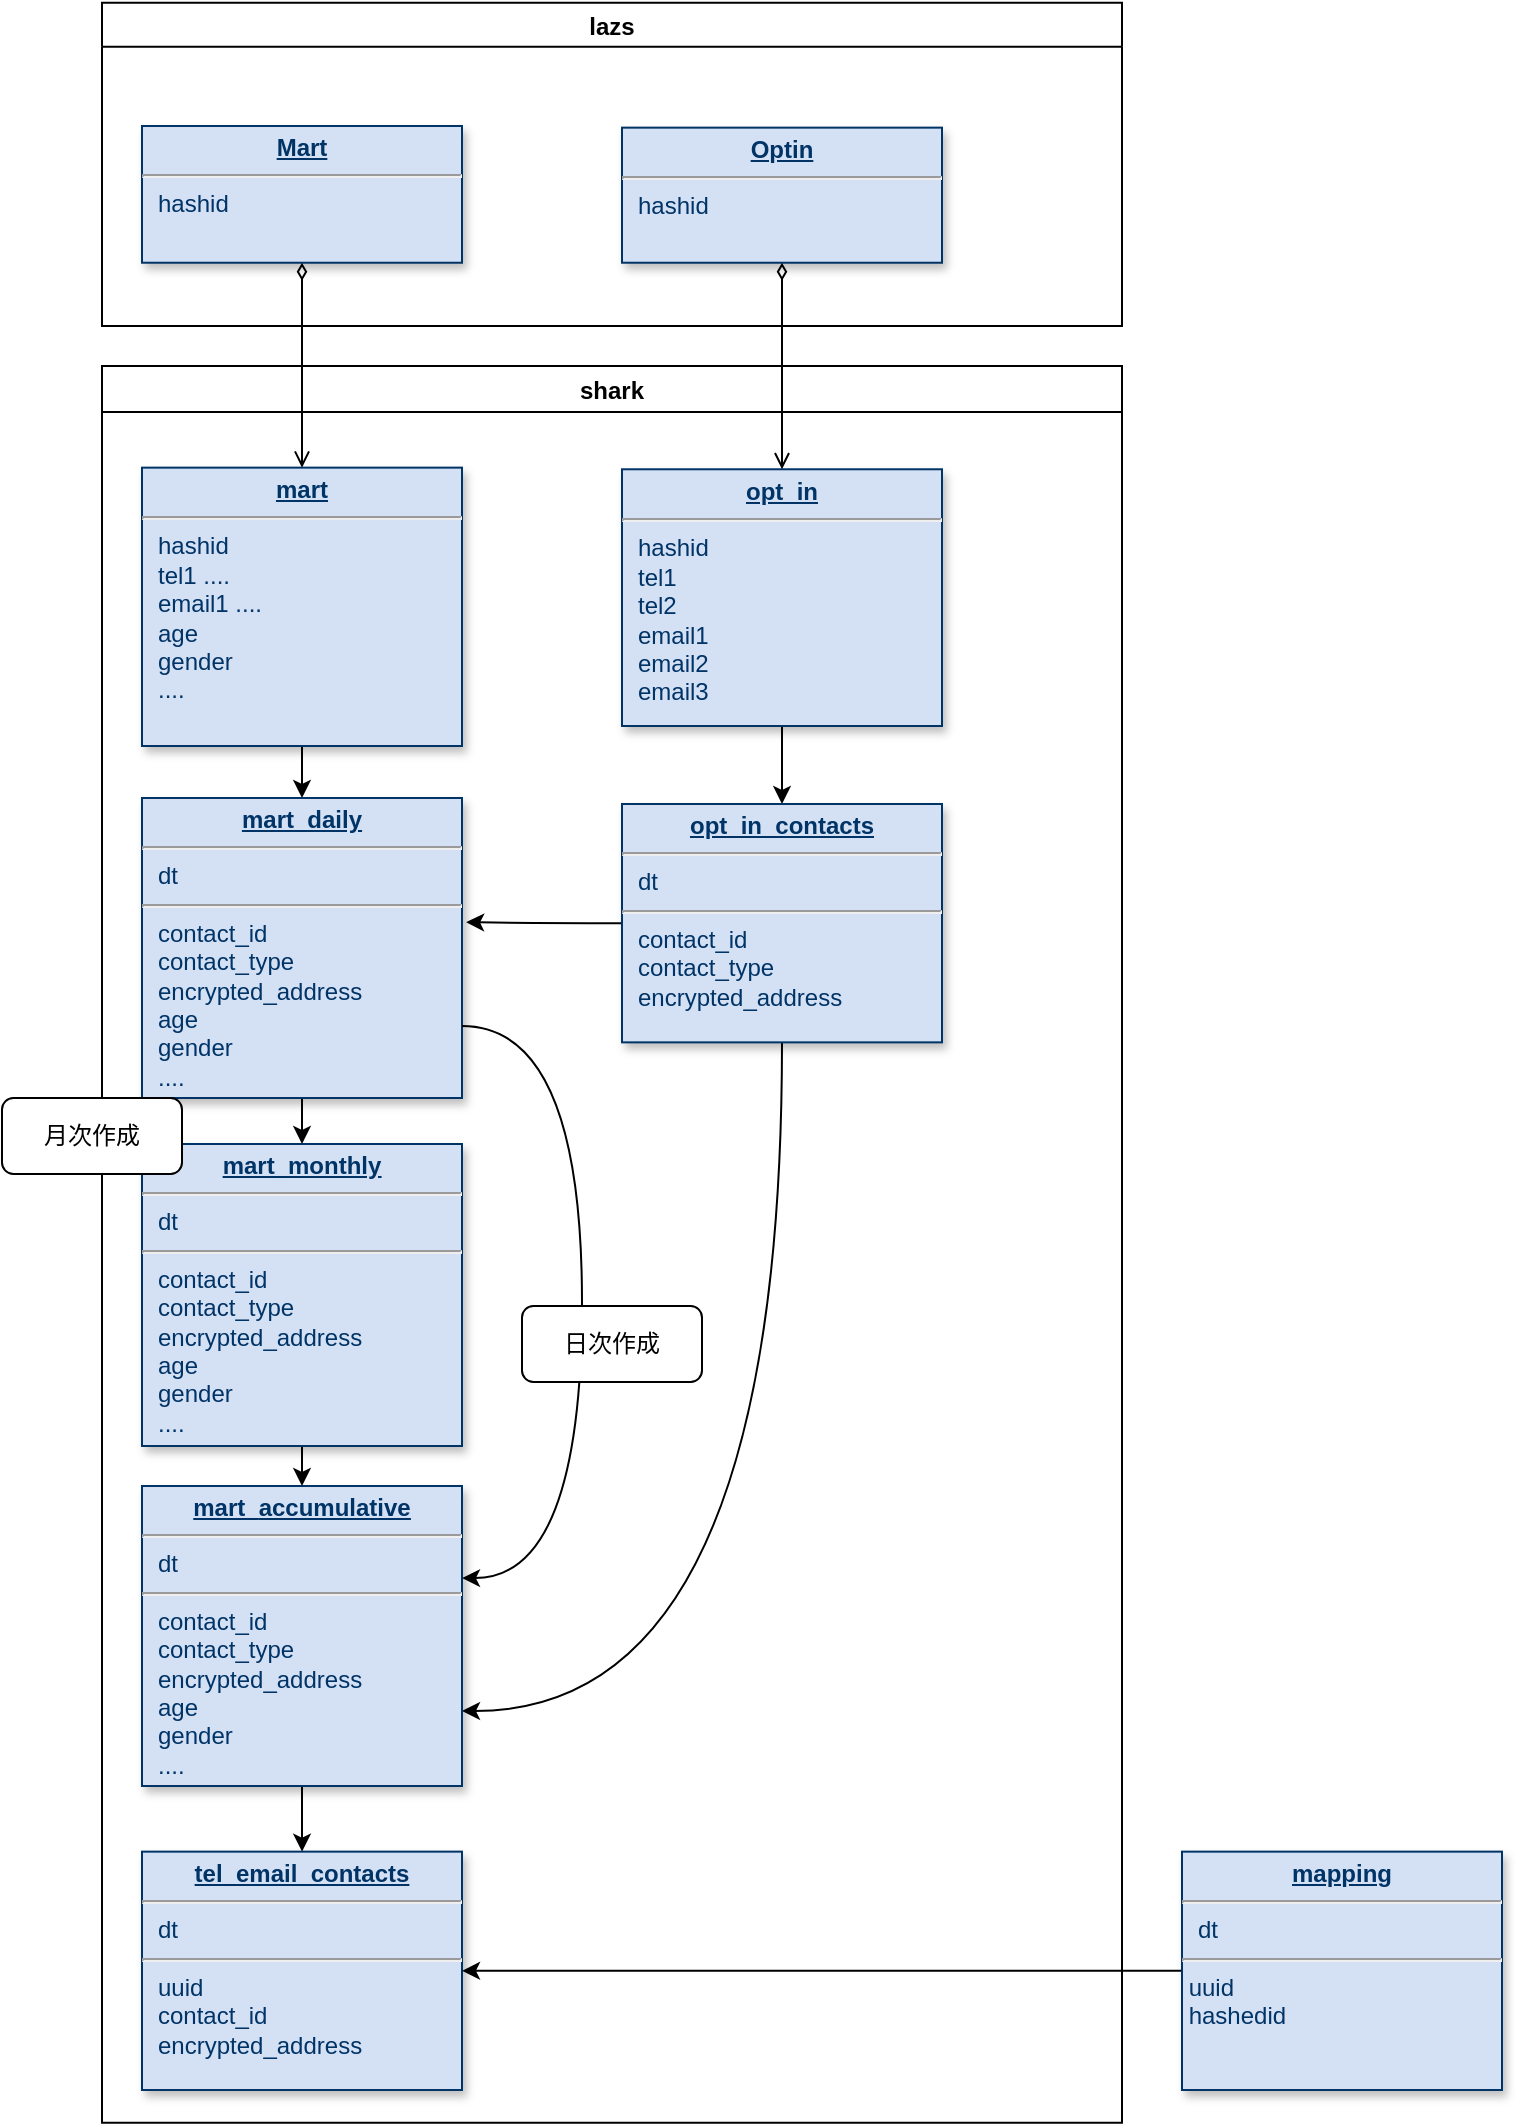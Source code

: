 <mxfile version="15.7.3" type="github">
  <diagram name="Page-1" id="efa7a0a1-bf9b-a30e-e6df-94a7791c09e9">
    <mxGraphModel dx="1426" dy="712" grid="1" gridSize="10" guides="1" tooltips="1" connect="1" arrows="1" fold="1" page="1" pageScale="1" pageWidth="826" pageHeight="1169" background="none" math="0" shadow="0">
      <root>
        <mxCell id="0" />
        <mxCell id="1" parent="0" />
        <mxCell id="sF7MwyPJBfuZg916_Yfn-117" value="lazs" style="swimlane;startSize=22;" vertex="1" parent="1">
          <mxGeometry x="60" y="18.36" width="510" height="161.64" as="geometry" />
        </mxCell>
        <mxCell id="sF7MwyPJBfuZg916_Yfn-118" value="shark" style="swimlane;" vertex="1" parent="sF7MwyPJBfuZg916_Yfn-117">
          <mxGeometry y="181.64" width="510" height="878.36" as="geometry" />
        </mxCell>
        <mxCell id="sF7MwyPJBfuZg916_Yfn-116" value="&lt;p style=&quot;margin: 4px 0px 0px ; text-align: center&quot;&gt;&lt;b&gt;&lt;u&gt;tel_email_contacts&lt;/u&gt;&lt;/b&gt;&lt;br&gt;&lt;/p&gt;&lt;hr&gt;&lt;p style=&quot;margin: 0px 0px 0px 8px&quot;&gt;dt&lt;/p&gt;&lt;hr&gt;&lt;p style=&quot;margin: 0px 0px 0px 8px&quot;&gt;uuid&lt;/p&gt;&lt;p style=&quot;margin: 0px 0px 0px 8px&quot;&gt;contact_id&lt;/p&gt;&lt;p style=&quot;margin: 0px 0px 0px 8px&quot;&gt;encrypted_address&lt;br&gt;&lt;/p&gt;" style="verticalAlign=top;align=left;overflow=fill;fontSize=12;fontFamily=Helvetica;html=1;strokeColor=#003366;shadow=1;fillColor=#D4E1F5;fontColor=#003366" vertex="1" parent="sF7MwyPJBfuZg916_Yfn-118">
          <mxGeometry x="20" y="742.82" width="160" height="119.18" as="geometry" />
        </mxCell>
        <mxCell id="sF7MwyPJBfuZg916_Yfn-127" style="edgeStyle=orthogonalEdgeStyle;rounded=0;orthogonalLoop=1;jettySize=auto;html=1;exitX=0;exitY=0.5;exitDx=0;exitDy=0;entryX=1.013;entryY=0.414;entryDx=0;entryDy=0;curved=1;entryPerimeter=0;" edge="1" parent="sF7MwyPJBfuZg916_Yfn-118" source="sF7MwyPJBfuZg916_Yfn-173" target="sF7MwyPJBfuZg916_Yfn-143">
          <mxGeometry relative="1" as="geometry" />
        </mxCell>
        <mxCell id="sF7MwyPJBfuZg916_Yfn-144" style="edgeStyle=orthogonalEdgeStyle;curved=1;rounded=0;orthogonalLoop=1;jettySize=auto;html=1;exitX=0.5;exitY=1;exitDx=0;exitDy=0;entryX=1;entryY=0.75;entryDx=0;entryDy=0;" edge="1" parent="sF7MwyPJBfuZg916_Yfn-118" source="sF7MwyPJBfuZg916_Yfn-173" target="sF7MwyPJBfuZg916_Yfn-115">
          <mxGeometry relative="1" as="geometry" />
        </mxCell>
        <mxCell id="sF7MwyPJBfuZg916_Yfn-174" style="edgeStyle=orthogonalEdgeStyle;curved=1;rounded=0;orthogonalLoop=1;jettySize=auto;html=1;exitX=0.5;exitY=0;exitDx=0;exitDy=0;entryX=0.5;entryY=1;entryDx=0;entryDy=0;startArrow=classic;startFill=1;strokeWidth=1;endArrow=none;endFill=0;" edge="1" parent="sF7MwyPJBfuZg916_Yfn-118" source="sF7MwyPJBfuZg916_Yfn-173" target="20">
          <mxGeometry relative="1" as="geometry" />
        </mxCell>
        <mxCell id="20" value="&lt;p style=&quot;margin: 0px ; margin-top: 4px ; text-align: center ; text-decoration: underline&quot;&gt;&lt;strong&gt;opt_in&lt;/strong&gt;&lt;/p&gt;&lt;hr&gt;&lt;p style=&quot;margin: 0px ; margin-left: 8px&quot;&gt;&lt;span&gt;hashid&lt;/span&gt;&lt;br&gt;&lt;/p&gt;&lt;p style=&quot;margin: 0px 0px 0px 8px&quot;&gt;tel1&lt;/p&gt;&lt;p style=&quot;margin: 0px 0px 0px 8px&quot;&gt;tel2&lt;/p&gt;&lt;p style=&quot;margin: 0px 0px 0px 8px&quot;&gt;email1&lt;/p&gt;&lt;p style=&quot;margin: 0px 0px 0px 8px&quot;&gt;email2&lt;/p&gt;&lt;p style=&quot;margin: 0px 0px 0px 8px&quot;&gt;email3&lt;/p&gt;&lt;p style=&quot;margin: 0px 0px 0px 8px&quot;&gt;&lt;br&gt;&lt;/p&gt;" style="verticalAlign=top;align=left;overflow=fill;fontSize=12;fontFamily=Helvetica;html=1;strokeColor=#003366;shadow=1;fillColor=#D4E1F5;fontColor=#003366" parent="sF7MwyPJBfuZg916_Yfn-118" vertex="1">
          <mxGeometry x="260" y="51.64" width="160" height="128.36" as="geometry" />
        </mxCell>
        <mxCell id="sF7MwyPJBfuZg916_Yfn-126" style="edgeStyle=orthogonalEdgeStyle;rounded=0;orthogonalLoop=1;jettySize=auto;html=1;exitX=0.5;exitY=1;exitDx=0;exitDy=0;entryX=0.5;entryY=0;entryDx=0;entryDy=0;" edge="1" parent="sF7MwyPJBfuZg916_Yfn-118" source="sF7MwyPJBfuZg916_Yfn-115" target="sF7MwyPJBfuZg916_Yfn-116">
          <mxGeometry relative="1" as="geometry">
            <mxPoint x="100" y="670.0" as="sourcePoint" />
          </mxGeometry>
        </mxCell>
        <mxCell id="sF7MwyPJBfuZg916_Yfn-115" value="&lt;p style=&quot;margin: 0px ; margin-top: 4px ; text-align: center ; text-decoration: underline&quot;&gt;&lt;b&gt;mart_&lt;/b&gt;&lt;b&gt;&lt;u&gt;accumulative&lt;/u&gt;&lt;/b&gt;&lt;/p&gt;&lt;hr&gt;&lt;p style=&quot;margin: 0px 0px 0px 8px&quot;&gt;dt&lt;/p&gt;&lt;hr&gt;&lt;p style=&quot;margin: 0px 0px 0px 8px&quot;&gt;contact_id&lt;br&gt;&lt;/p&gt;&lt;p style=&quot;margin: 0px 0px 0px 8px&quot;&gt;contact_type&lt;br&gt;&lt;/p&gt;&lt;p style=&quot;margin: 0px 0px 0px 8px&quot;&gt;encrypted_address&lt;/p&gt;&lt;p style=&quot;margin: 0px 0px 0px 8px&quot;&gt;age&lt;/p&gt;&lt;p style=&quot;margin: 0px 0px 0px 8px&quot;&gt;gender&lt;/p&gt;&lt;p style=&quot;margin: 0px 0px 0px 8px&quot;&gt;....&lt;/p&gt;" style="verticalAlign=top;align=left;overflow=fill;fontSize=12;fontFamily=Helvetica;html=1;strokeColor=#003366;shadow=1;fillColor=#D4E1F5;fontColor=#003366" vertex="1" parent="sF7MwyPJBfuZg916_Yfn-118">
          <mxGeometry x="20" y="560" width="160" height="150" as="geometry" />
        </mxCell>
        <mxCell id="sF7MwyPJBfuZg916_Yfn-120" style="edgeStyle=orthogonalEdgeStyle;rounded=0;orthogonalLoop=1;jettySize=auto;html=1;exitX=0.5;exitY=1;exitDx=0;exitDy=0;entryX=0.5;entryY=0;entryDx=0;entryDy=0;" edge="1" parent="sF7MwyPJBfuZg916_Yfn-118" source="sF7MwyPJBfuZg916_Yfn-129" target="sF7MwyPJBfuZg916_Yfn-115">
          <mxGeometry relative="1" as="geometry" />
        </mxCell>
        <mxCell id="sF7MwyPJBfuZg916_Yfn-146" style="edgeStyle=orthogonalEdgeStyle;curved=1;rounded=0;orthogonalLoop=1;jettySize=auto;html=1;exitX=0.5;exitY=1;exitDx=0;exitDy=0;entryX=0.5;entryY=0;entryDx=0;entryDy=0;" edge="1" parent="sF7MwyPJBfuZg916_Yfn-118" source="21" target="sF7MwyPJBfuZg916_Yfn-143">
          <mxGeometry relative="1" as="geometry" />
        </mxCell>
        <mxCell id="21" value="&lt;p style=&quot;margin: 0px ; margin-top: 4px ; text-align: center ; text-decoration: underline&quot;&gt;&lt;b&gt;mart&lt;/b&gt;&lt;/p&gt;&lt;hr&gt;&lt;p style=&quot;margin: 0px 0px 0px 8px&quot;&gt;hashid&lt;br&gt;&lt;/p&gt;&lt;p style=&quot;margin: 0px 0px 0px 8px&quot;&gt;tel1 ....&amp;nbsp;&lt;/p&gt;&lt;p style=&quot;margin: 0px 0px 0px 8px&quot;&gt;email1 ....&lt;/p&gt;&lt;p style=&quot;margin: 0px 0px 0px 8px&quot;&gt;age&lt;/p&gt;&lt;p style=&quot;margin: 0px 0px 0px 8px&quot;&gt;gender&lt;/p&gt;&lt;p style=&quot;margin: 0px 0px 0px 8px&quot;&gt;....&lt;/p&gt;" style="verticalAlign=top;align=left;overflow=fill;fontSize=12;fontFamily=Helvetica;html=1;strokeColor=#003366;shadow=1;fillColor=#D4E1F5;fontColor=#003366" parent="sF7MwyPJBfuZg916_Yfn-118" vertex="1">
          <mxGeometry x="20" y="50.82" width="160" height="139.18" as="geometry" />
        </mxCell>
        <mxCell id="sF7MwyPJBfuZg916_Yfn-128" style="edgeStyle=orthogonalEdgeStyle;curved=1;rounded=0;orthogonalLoop=1;jettySize=auto;html=1;exitX=0.5;exitY=1;exitDx=0;exitDy=0;" edge="1" parent="sF7MwyPJBfuZg916_Yfn-118" source="21" target="21">
          <mxGeometry relative="1" as="geometry" />
        </mxCell>
        <mxCell id="sF7MwyPJBfuZg916_Yfn-129" value="&lt;p style=&quot;margin: 0px ; margin-top: 4px ; text-align: center ; text-decoration: underline&quot;&gt;&lt;b&gt;mart_&lt;/b&gt;&lt;b&gt;&lt;u&gt;monthly&lt;/u&gt;&lt;/b&gt;&lt;/p&gt;&lt;hr&gt;&lt;p style=&quot;margin: 0px 0px 0px 8px&quot;&gt;dt&lt;br&gt;&lt;/p&gt;&lt;hr&gt;&lt;p style=&quot;margin: 0px 0px 0px 8px&quot;&gt;contact_id&lt;br&gt;&lt;/p&gt;&lt;p style=&quot;margin: 0px 0px 0px 8px&quot;&gt;contact_type&lt;br&gt;&lt;/p&gt;&lt;p style=&quot;margin: 0px 0px 0px 8px&quot;&gt;encrypted_address&lt;/p&gt;&lt;p style=&quot;margin: 0px 0px 0px 8px&quot;&gt;age&lt;/p&gt;&lt;p style=&quot;margin: 0px 0px 0px 8px&quot;&gt;gender&lt;/p&gt;&lt;p style=&quot;margin: 0px 0px 0px 8px&quot;&gt;....&lt;/p&gt;&lt;div&gt;&lt;br&gt;&lt;/div&gt;" style="verticalAlign=top;align=left;overflow=fill;fontSize=12;fontFamily=Helvetica;html=1;strokeColor=#003366;shadow=1;fillColor=#D4E1F5;fontColor=#003366" vertex="1" parent="sF7MwyPJBfuZg916_Yfn-118">
          <mxGeometry x="20" y="389" width="160" height="151" as="geometry" />
        </mxCell>
        <mxCell id="sF7MwyPJBfuZg916_Yfn-145" style="edgeStyle=orthogonalEdgeStyle;curved=1;rounded=0;orthogonalLoop=1;jettySize=auto;html=1;exitX=0.5;exitY=1;exitDx=0;exitDy=0;entryX=0.5;entryY=0;entryDx=0;entryDy=0;" edge="1" parent="sF7MwyPJBfuZg916_Yfn-118" source="sF7MwyPJBfuZg916_Yfn-143" target="sF7MwyPJBfuZg916_Yfn-129">
          <mxGeometry relative="1" as="geometry" />
        </mxCell>
        <mxCell id="sF7MwyPJBfuZg916_Yfn-143" value="&lt;p style=&quot;margin: 0px ; margin-top: 4px ; text-align: center ; text-decoration: underline&quot;&gt;&lt;b&gt;mart_&lt;/b&gt;&lt;b&gt;&lt;u&gt;daily&lt;/u&gt;&lt;/b&gt;&lt;br&gt;&lt;/p&gt;&lt;hr&gt;&lt;p style=&quot;margin: 0px 0px 0px 8px&quot;&gt;dt&lt;br&gt;&lt;/p&gt;&lt;hr&gt;&lt;p style=&quot;margin: 0px 0px 0px 8px&quot;&gt;contact_id&lt;br&gt;&lt;/p&gt;&lt;p style=&quot;margin: 0px 0px 0px 8px&quot;&gt;contact_type&lt;br&gt;&lt;/p&gt;&lt;p style=&quot;margin: 0px 0px 0px 8px&quot;&gt;encrypted_address&lt;/p&gt;&lt;p style=&quot;margin: 0px 0px 0px 8px&quot;&gt;age&lt;/p&gt;&lt;p style=&quot;margin: 0px 0px 0px 8px&quot;&gt;gender&lt;/p&gt;&lt;p style=&quot;margin: 0px 0px 0px 8px&quot;&gt;....&lt;/p&gt;" style="verticalAlign=top;align=left;overflow=fill;fontSize=12;fontFamily=Helvetica;html=1;strokeColor=#003366;shadow=1;fillColor=#D4E1F5;fontColor=#003366" vertex="1" parent="sF7MwyPJBfuZg916_Yfn-118">
          <mxGeometry x="20" y="216" width="160" height="150" as="geometry" />
        </mxCell>
        <mxCell id="sF7MwyPJBfuZg916_Yfn-149" value="" style="edgeStyle=orthogonalEdgeStyle;curved=1;rounded=0;orthogonalLoop=1;jettySize=auto;html=1;exitX=1;exitY=0.307;exitDx=0;exitDy=0;endArrow=none;startArrow=classic;startFill=1;exitPerimeter=0;" edge="1" parent="sF7MwyPJBfuZg916_Yfn-118" source="sF7MwyPJBfuZg916_Yfn-115" target="sF7MwyPJBfuZg916_Yfn-143">
          <mxGeometry relative="1" as="geometry">
            <mxPoint x="240" y="817.795" as="sourcePoint" />
            <mxPoint x="240" y="580" as="targetPoint" />
            <Array as="points">
              <mxPoint x="240" y="606" />
              <mxPoint x="240" y="330" />
            </Array>
          </mxGeometry>
        </mxCell>
        <mxCell id="sF7MwyPJBfuZg916_Yfn-148" value="日次作成" style="rounded=1;whiteSpace=wrap;html=1;" vertex="1" parent="sF7MwyPJBfuZg916_Yfn-118">
          <mxGeometry x="210" y="470" width="90" height="38" as="geometry" />
        </mxCell>
        <mxCell id="sF7MwyPJBfuZg916_Yfn-173" value="&lt;p style=&quot;margin: 0px ; margin-top: 4px ; text-align: center ; text-decoration: underline&quot;&gt;&lt;strong&gt;opt_in_contacts&lt;/strong&gt;&lt;/p&gt;&lt;hr&gt;&lt;p style=&quot;margin: 0px ; margin-left: 8px&quot;&gt;dt&lt;/p&gt;&lt;hr&gt;&lt;p style=&quot;margin: 0px 0px 0px 8px&quot;&gt;contact_id&lt;br&gt;&lt;/p&gt;&lt;p style=&quot;margin: 0px 0px 0px 8px&quot;&gt;contact_type&lt;/p&gt;&lt;p style=&quot;margin: 0px 0px 0px 8px&quot;&gt;encrypted_address&lt;br&gt;&lt;/p&gt;" style="verticalAlign=top;align=left;overflow=fill;fontSize=12;fontFamily=Helvetica;html=1;strokeColor=#003366;shadow=1;fillColor=#D4E1F5;fontColor=#003366" vertex="1" parent="sF7MwyPJBfuZg916_Yfn-118">
          <mxGeometry x="260" y="219" width="160" height="119.18" as="geometry" />
        </mxCell>
        <mxCell id="25" value="&lt;p style=&quot;margin: 0px ; margin-top: 4px ; text-align: center ; text-decoration: underline&quot;&gt;&lt;b&gt;Mart&lt;/b&gt;&lt;/p&gt;&lt;hr&gt;&lt;p style=&quot;margin: 0px ; margin-left: 8px&quot;&gt;hashid&lt;br&gt;&lt;/p&gt;" style="verticalAlign=top;align=left;overflow=fill;fontSize=12;fontFamily=Helvetica;html=1;strokeColor=#003366;shadow=1;fillColor=#D4E1F5;fontColor=#003366" parent="sF7MwyPJBfuZg916_Yfn-117" vertex="1">
          <mxGeometry x="20" y="61.64" width="160" height="68.36" as="geometry" />
        </mxCell>
        <mxCell id="90" value="" style="endArrow=open;startArrow=diamondThin;startFill=0;edgeStyle=orthogonalEdgeStyle" parent="sF7MwyPJBfuZg916_Yfn-117" source="25" target="21" edge="1">
          <mxGeometry x="600" y="360" as="geometry">
            <mxPoint x="600" y="360" as="sourcePoint" />
            <mxPoint x="760" y="360" as="targetPoint" />
          </mxGeometry>
        </mxCell>
        <mxCell id="19" value="&lt;p style=&quot;margin: 0px ; margin-top: 4px ; text-align: center ; text-decoration: underline&quot;&gt;&lt;strong&gt;Optin&lt;/strong&gt;&lt;/p&gt;&lt;hr&gt;&lt;p style=&quot;margin: 0px ; margin-left: 8px&quot;&gt;hashid&lt;br&gt;&lt;/p&gt;&lt;p style=&quot;margin: 0px ; margin-left: 8px&quot;&gt;&lt;br&gt;&lt;/p&gt;" style="verticalAlign=top;align=left;overflow=fill;fontSize=12;fontFamily=Helvetica;html=1;strokeColor=#003366;shadow=1;fillColor=#D4E1F5;fontColor=#003366" parent="sF7MwyPJBfuZg916_Yfn-117" vertex="1">
          <mxGeometry x="260" y="62.46" width="160" height="67.54" as="geometry" />
        </mxCell>
        <mxCell id="36" value="" style="endArrow=open;startArrow=diamondThin;startFill=0;edgeStyle=orthogonalEdgeStyle;entryX=0.5;entryY=0;entryDx=0;entryDy=0;" parent="sF7MwyPJBfuZg916_Yfn-117" source="19" target="20" edge="1">
          <mxGeometry x="-60" y="200.82" as="geometry">
            <mxPoint x="-60" y="200.82" as="sourcePoint" />
            <mxPoint x="330" y="442.46" as="targetPoint" />
          </mxGeometry>
        </mxCell>
        <mxCell id="sF7MwyPJBfuZg916_Yfn-125" style="edgeStyle=orthogonalEdgeStyle;rounded=0;orthogonalLoop=1;jettySize=auto;html=1;exitX=0;exitY=0.5;exitDx=0;exitDy=0;" edge="1" parent="1" source="sF7MwyPJBfuZg916_Yfn-124" target="sF7MwyPJBfuZg916_Yfn-116">
          <mxGeometry relative="1" as="geometry">
            <mxPoint x="240" y="913.82" as="targetPoint" />
          </mxGeometry>
        </mxCell>
        <mxCell id="sF7MwyPJBfuZg916_Yfn-124" value="&lt;p style=&quot;margin: 0px ; margin-top: 4px ; text-align: center ; text-decoration: underline&quot;&gt;&lt;strong&gt;mapping&lt;/strong&gt;&lt;/p&gt;&lt;hr&gt;&lt;p style=&quot;margin: 0px ; margin-left: 8px&quot;&gt;dt&lt;/p&gt;&lt;hr&gt;&lt;blockquote style=&quot;margin: 0 0 0 40px ; border: none ; padding: 0px&quot;&gt;&lt;/blockquote&gt;&lt;span&gt;&lt;div&gt;&lt;span&gt;&amp;nbsp;uuid&lt;/span&gt;&lt;/div&gt;&lt;/span&gt;&lt;div&gt;&lt;span&gt;&amp;nbsp;hashedid&lt;/span&gt;&lt;/div&gt;" style="verticalAlign=top;align=left;overflow=fill;fontSize=12;fontFamily=Helvetica;html=1;strokeColor=#003366;shadow=1;fillColor=#D4E1F5;fontColor=#003366" vertex="1" parent="1">
          <mxGeometry x="600" y="942.82" width="160" height="119.18" as="geometry" />
        </mxCell>
        <mxCell id="sF7MwyPJBfuZg916_Yfn-138" value="月次作成" style="rounded=1;whiteSpace=wrap;html=1;" vertex="1" parent="1">
          <mxGeometry x="10" y="566" width="90" height="38" as="geometry" />
        </mxCell>
      </root>
    </mxGraphModel>
  </diagram>
</mxfile>
